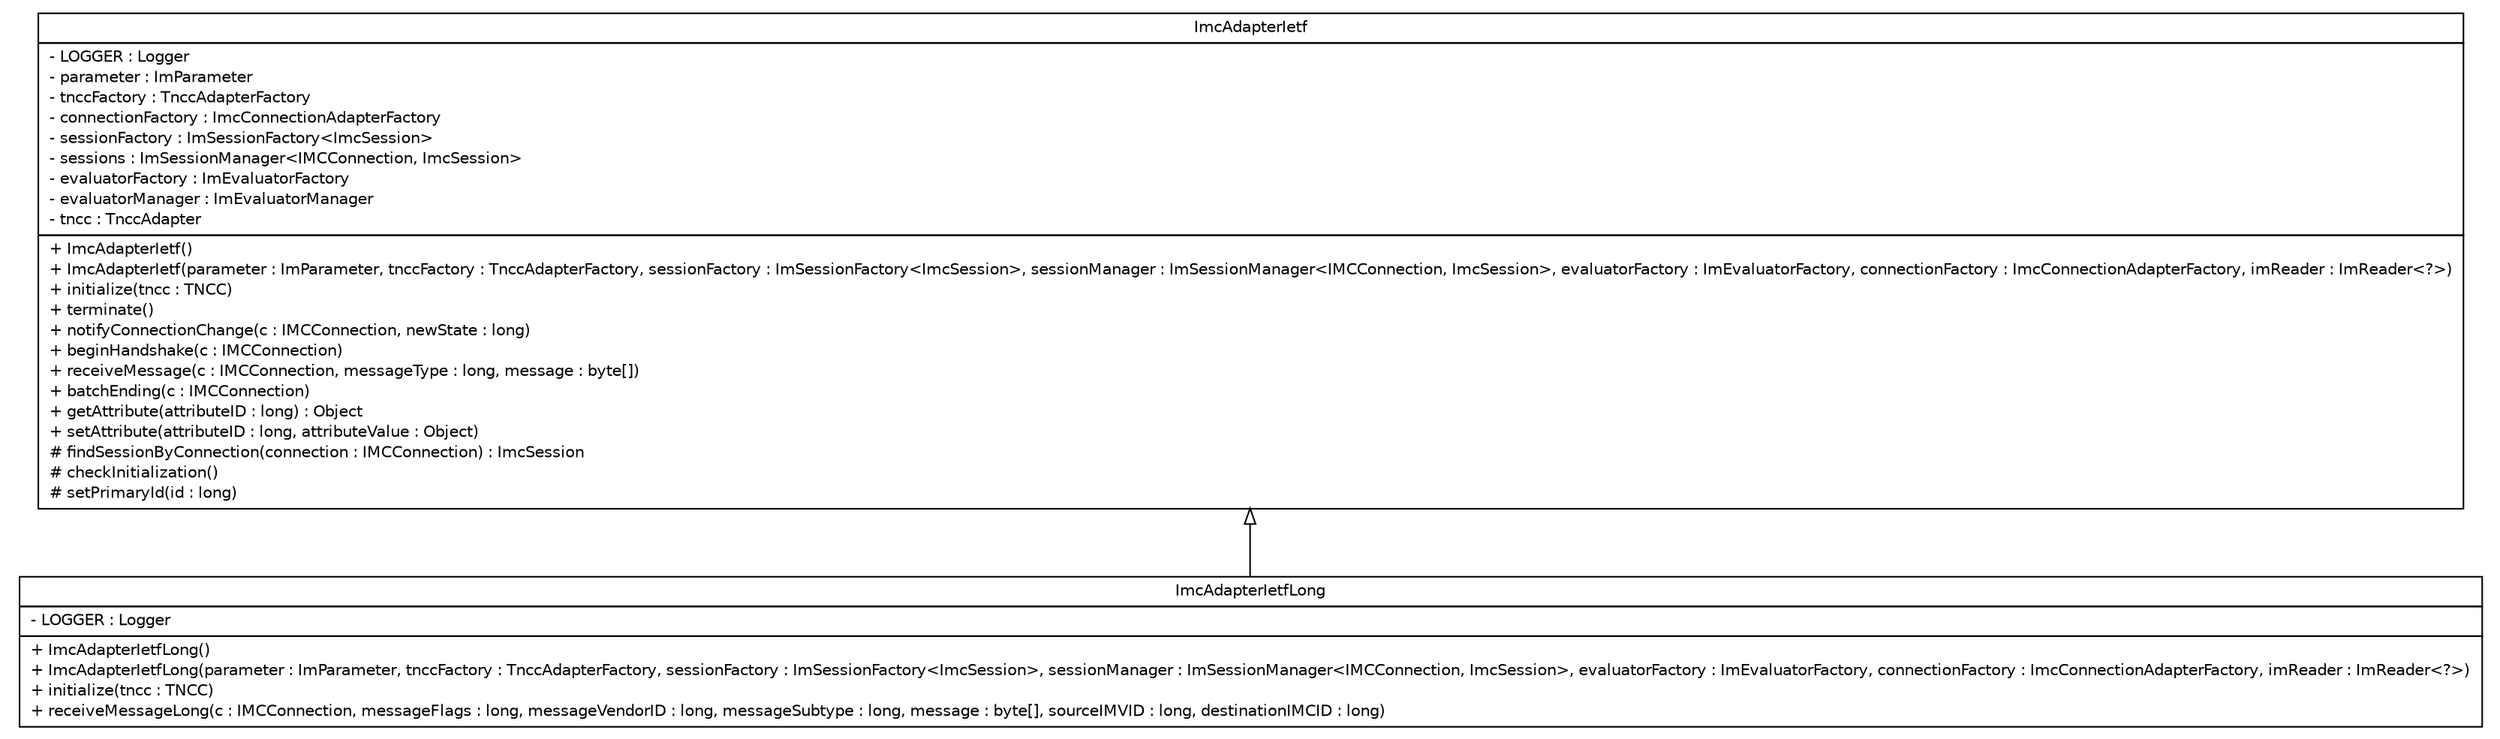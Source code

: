 #!/usr/local/bin/dot
#
# Class diagram 
# Generated by UMLGraph version R5_6 (http://www.umlgraph.org/)
#

digraph G {
	edge [fontname="Helvetica",fontsize=10,labelfontname="Helvetica",labelfontsize=10];
	node [fontname="Helvetica",fontsize=10,shape=plaintext];
	nodesep=0.25;
	ranksep=0.5;
	// de.hsbremen.tc.tnc.im.adapter.imc.ImcAdapterIetfLong
	c655 [label=<<table title="de.hsbremen.tc.tnc.im.adapter.imc.ImcAdapterIetfLong" border="0" cellborder="1" cellspacing="0" cellpadding="2" port="p" href="./ImcAdapterIetfLong.html">
		<tr><td><table border="0" cellspacing="0" cellpadding="1">
<tr><td align="center" balign="center"> ImcAdapterIetfLong </td></tr>
		</table></td></tr>
		<tr><td><table border="0" cellspacing="0" cellpadding="1">
<tr><td align="left" balign="left"> - LOGGER : Logger </td></tr>
		</table></td></tr>
		<tr><td><table border="0" cellspacing="0" cellpadding="1">
<tr><td align="left" balign="left"> + ImcAdapterIetfLong() </td></tr>
<tr><td align="left" balign="left"> + ImcAdapterIetfLong(parameter : ImParameter, tnccFactory : TnccAdapterFactory, sessionFactory : ImSessionFactory&lt;ImcSession&gt;, sessionManager : ImSessionManager&lt;IMCConnection, ImcSession&gt;, evaluatorFactory : ImEvaluatorFactory, connectionFactory : ImcConnectionAdapterFactory, imReader : ImReader&lt;?&gt;) </td></tr>
<tr><td align="left" balign="left"> + initialize(tncc : TNCC) </td></tr>
<tr><td align="left" balign="left"> + receiveMessageLong(c : IMCConnection, messageFlags : long, messageVendorID : long, messageSubtype : long, message : byte[], sourceIMVID : long, destinationIMCID : long) </td></tr>
		</table></td></tr>
		</table>>, URL="./ImcAdapterIetfLong.html", fontname="Helvetica", fontcolor="black", fontsize=10.0];
	// de.hsbremen.tc.tnc.im.adapter.imc.ImcAdapterIetf
	c656 [label=<<table title="de.hsbremen.tc.tnc.im.adapter.imc.ImcAdapterIetf" border="0" cellborder="1" cellspacing="0" cellpadding="2" port="p" href="./ImcAdapterIetf.html">
		<tr><td><table border="0" cellspacing="0" cellpadding="1">
<tr><td align="center" balign="center"> ImcAdapterIetf </td></tr>
		</table></td></tr>
		<tr><td><table border="0" cellspacing="0" cellpadding="1">
<tr><td align="left" balign="left"> - LOGGER : Logger </td></tr>
<tr><td align="left" balign="left"> - parameter : ImParameter </td></tr>
<tr><td align="left" balign="left"> - tnccFactory : TnccAdapterFactory </td></tr>
<tr><td align="left" balign="left"> - connectionFactory : ImcConnectionAdapterFactory </td></tr>
<tr><td align="left" balign="left"> - sessionFactory : ImSessionFactory&lt;ImcSession&gt; </td></tr>
<tr><td align="left" balign="left"> - sessions : ImSessionManager&lt;IMCConnection, ImcSession&gt; </td></tr>
<tr><td align="left" balign="left"> - evaluatorFactory : ImEvaluatorFactory </td></tr>
<tr><td align="left" balign="left"> - evaluatorManager : ImEvaluatorManager </td></tr>
<tr><td align="left" balign="left"> - tncc : TnccAdapter </td></tr>
		</table></td></tr>
		<tr><td><table border="0" cellspacing="0" cellpadding="1">
<tr><td align="left" balign="left"> + ImcAdapterIetf() </td></tr>
<tr><td align="left" balign="left"> + ImcAdapterIetf(parameter : ImParameter, tnccFactory : TnccAdapterFactory, sessionFactory : ImSessionFactory&lt;ImcSession&gt;, sessionManager : ImSessionManager&lt;IMCConnection, ImcSession&gt;, evaluatorFactory : ImEvaluatorFactory, connectionFactory : ImcConnectionAdapterFactory, imReader : ImReader&lt;?&gt;) </td></tr>
<tr><td align="left" balign="left"> + initialize(tncc : TNCC) </td></tr>
<tr><td align="left" balign="left"> + terminate() </td></tr>
<tr><td align="left" balign="left"> + notifyConnectionChange(c : IMCConnection, newState : long) </td></tr>
<tr><td align="left" balign="left"> + beginHandshake(c : IMCConnection) </td></tr>
<tr><td align="left" balign="left"> + receiveMessage(c : IMCConnection, messageType : long, message : byte[]) </td></tr>
<tr><td align="left" balign="left"> + batchEnding(c : IMCConnection) </td></tr>
<tr><td align="left" balign="left"> + getAttribute(attributeID : long) : Object </td></tr>
<tr><td align="left" balign="left"> + setAttribute(attributeID : long, attributeValue : Object) </td></tr>
<tr><td align="left" balign="left"> # findSessionByConnection(connection : IMCConnection) : ImcSession </td></tr>
<tr><td align="left" balign="left"> # checkInitialization() </td></tr>
<tr><td align="left" balign="left"> # setPrimaryId(id : long) </td></tr>
		</table></td></tr>
		</table>>, URL="./ImcAdapterIetf.html", fontname="Helvetica", fontcolor="black", fontsize=10.0];
	//de.hsbremen.tc.tnc.im.adapter.imc.ImcAdapterIetfLong extends de.hsbremen.tc.tnc.im.adapter.imc.ImcAdapterIetf
	c656:p -> c655:p [dir=back,arrowtail=empty];
}

